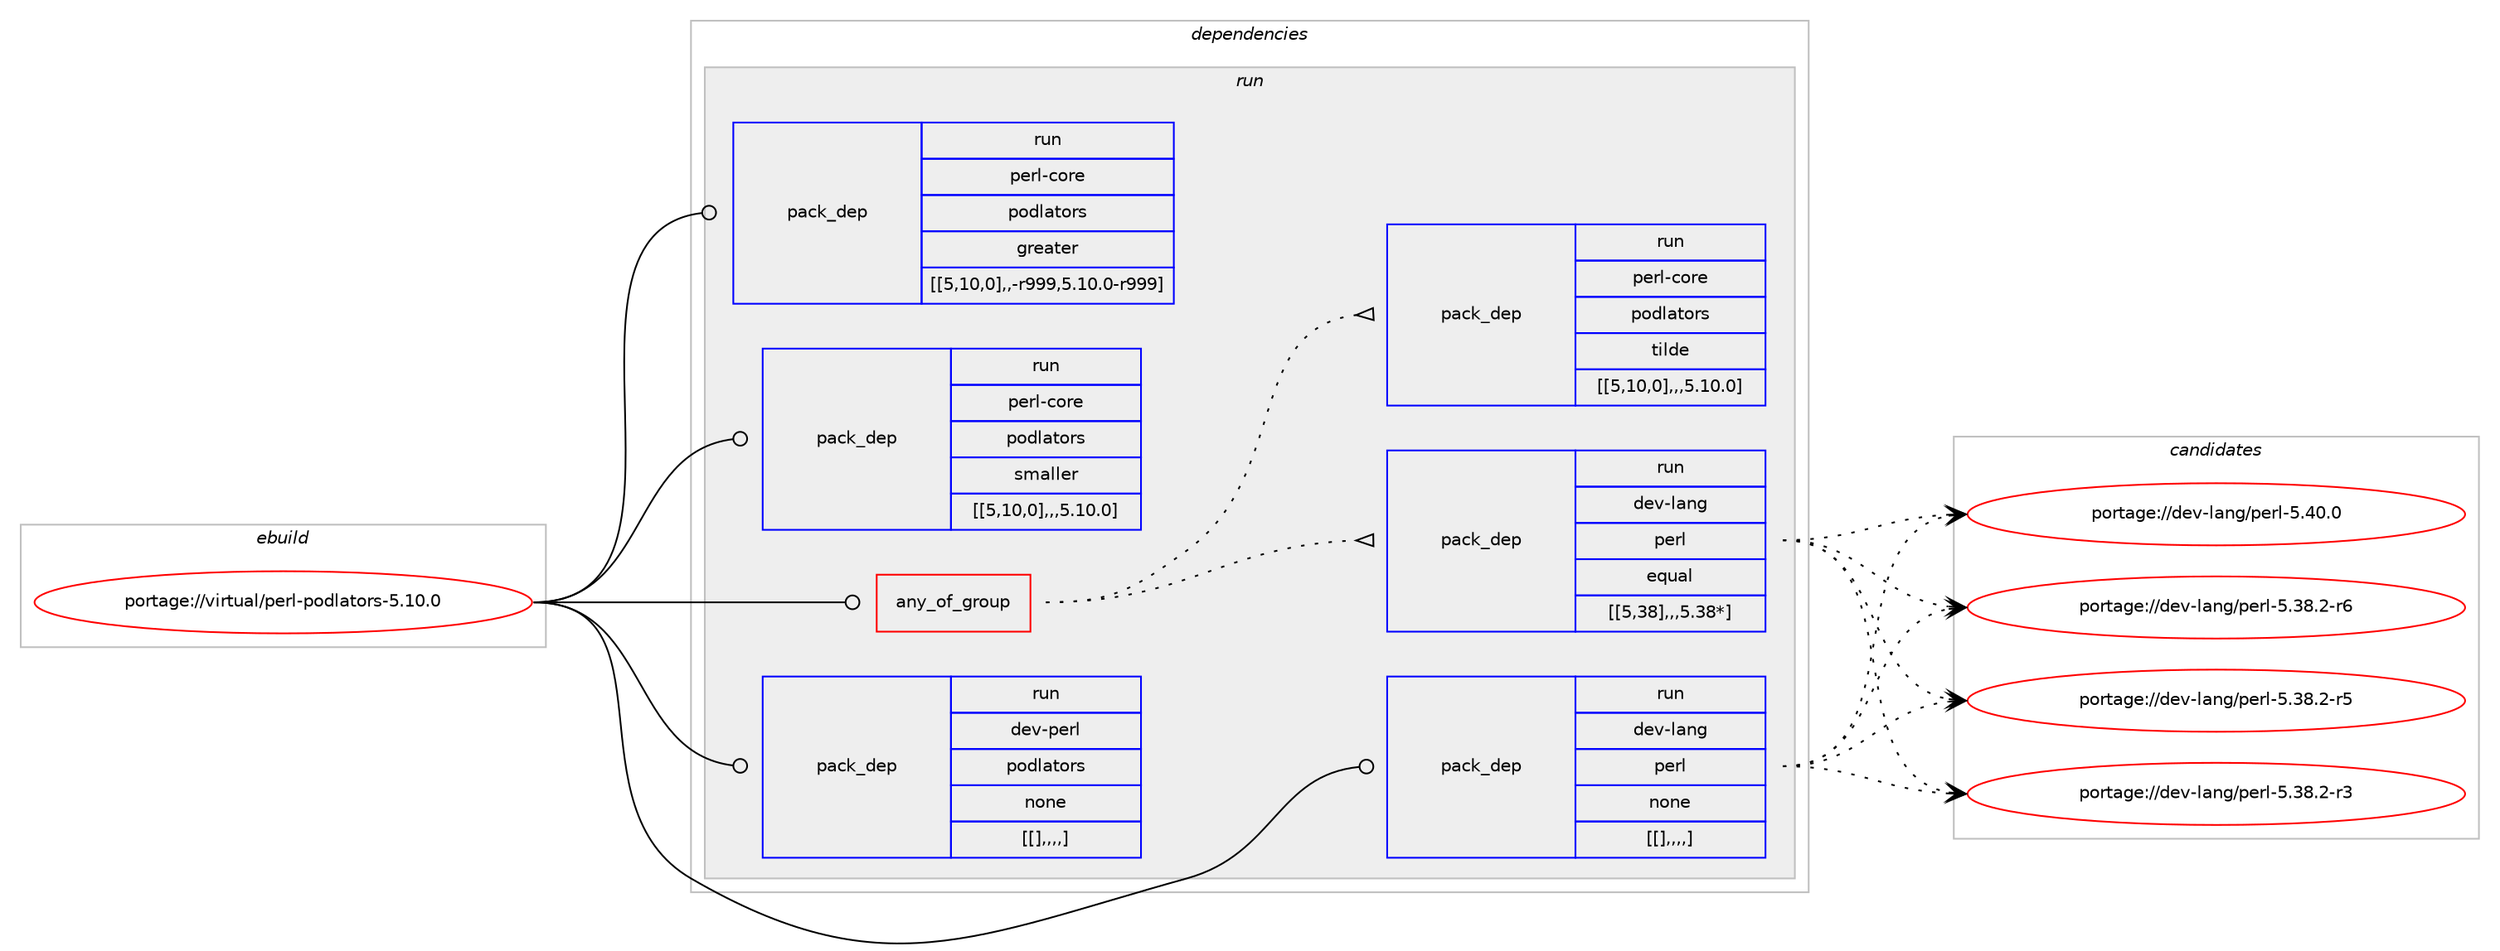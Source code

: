 digraph prolog {

# *************
# Graph options
# *************

newrank=true;
concentrate=true;
compound=true;
graph [rankdir=LR,fontname=Helvetica,fontsize=10,ranksep=1.5];#, ranksep=2.5, nodesep=0.2];
edge  [arrowhead=vee];
node  [fontname=Helvetica,fontsize=10];

# **********
# The ebuild
# **********

subgraph cluster_leftcol {
color=gray;
label=<<i>ebuild</i>>;
id [label="portage://virtual/perl-podlators-5.10.0", color=red, width=4, href="../virtual/perl-podlators-5.10.0.svg"];
}

# ****************
# The dependencies
# ****************

subgraph cluster_midcol {
color=gray;
label=<<i>dependencies</i>>;
subgraph cluster_compile {
fillcolor="#eeeeee";
style=filled;
label=<<i>compile</i>>;
}
subgraph cluster_compileandrun {
fillcolor="#eeeeee";
style=filled;
label=<<i>compile and run</i>>;
}
subgraph cluster_run {
fillcolor="#eeeeee";
style=filled;
label=<<i>run</i>>;
subgraph any136 {
dependency2288 [label=<<TABLE BORDER="0" CELLBORDER="1" CELLSPACING="0" CELLPADDING="4"><TR><TD CELLPADDING="10">any_of_group</TD></TR></TABLE>>, shape=none, color=red];subgraph pack1823 {
dependency2290 [label=<<TABLE BORDER="0" CELLBORDER="1" CELLSPACING="0" CELLPADDING="4" WIDTH="220"><TR><TD ROWSPAN="6" CELLPADDING="30">pack_dep</TD></TR><TR><TD WIDTH="110">run</TD></TR><TR><TD>dev-lang</TD></TR><TR><TD>perl</TD></TR><TR><TD>equal</TD></TR><TR><TD>[[5,38],,,5.38*]</TD></TR></TABLE>>, shape=none, color=blue];
}
dependency2288:e -> dependency2290:w [weight=20,style="dotted",arrowhead="oinv"];
subgraph pack1825 {
dependency2292 [label=<<TABLE BORDER="0" CELLBORDER="1" CELLSPACING="0" CELLPADDING="4" WIDTH="220"><TR><TD ROWSPAN="6" CELLPADDING="30">pack_dep</TD></TR><TR><TD WIDTH="110">run</TD></TR><TR><TD>perl-core</TD></TR><TR><TD>podlators</TD></TR><TR><TD>tilde</TD></TR><TR><TD>[[5,10,0],,,5.10.0]</TD></TR></TABLE>>, shape=none, color=blue];
}
dependency2288:e -> dependency2292:w [weight=20,style="dotted",arrowhead="oinv"];
}
id:e -> dependency2288:w [weight=20,style="solid",arrowhead="odot"];
subgraph pack1828 {
dependency2295 [label=<<TABLE BORDER="0" CELLBORDER="1" CELLSPACING="0" CELLPADDING="4" WIDTH="220"><TR><TD ROWSPAN="6" CELLPADDING="30">pack_dep</TD></TR><TR><TD WIDTH="110">run</TD></TR><TR><TD>dev-lang</TD></TR><TR><TD>perl</TD></TR><TR><TD>none</TD></TR><TR><TD>[[],,,,]</TD></TR></TABLE>>, shape=none, color=blue];
}
id:e -> dependency2295:w [weight=20,style="solid",arrowhead="odot"];
subgraph pack1829 {
dependency2297 [label=<<TABLE BORDER="0" CELLBORDER="1" CELLSPACING="0" CELLPADDING="4" WIDTH="220"><TR><TD ROWSPAN="6" CELLPADDING="30">pack_dep</TD></TR><TR><TD WIDTH="110">run</TD></TR><TR><TD>dev-perl</TD></TR><TR><TD>podlators</TD></TR><TR><TD>none</TD></TR><TR><TD>[[],,,,]</TD></TR></TABLE>>, shape=none, color=blue];
}
id:e -> dependency2297:w [weight=20,style="solid",arrowhead="odot"];
subgraph pack1831 {
dependency2299 [label=<<TABLE BORDER="0" CELLBORDER="1" CELLSPACING="0" CELLPADDING="4" WIDTH="220"><TR><TD ROWSPAN="6" CELLPADDING="30">pack_dep</TD></TR><TR><TD WIDTH="110">run</TD></TR><TR><TD>perl-core</TD></TR><TR><TD>podlators</TD></TR><TR><TD>greater</TD></TR><TR><TD>[[5,10,0],,-r999,5.10.0-r999]</TD></TR></TABLE>>, shape=none, color=blue];
}
id:e -> dependency2299:w [weight=20,style="solid",arrowhead="odot"];
subgraph pack1833 {
dependency2301 [label=<<TABLE BORDER="0" CELLBORDER="1" CELLSPACING="0" CELLPADDING="4" WIDTH="220"><TR><TD ROWSPAN="6" CELLPADDING="30">pack_dep</TD></TR><TR><TD WIDTH="110">run</TD></TR><TR><TD>perl-core</TD></TR><TR><TD>podlators</TD></TR><TR><TD>smaller</TD></TR><TR><TD>[[5,10,0],,,5.10.0]</TD></TR></TABLE>>, shape=none, color=blue];
}
id:e -> dependency2301:w [weight=20,style="solid",arrowhead="odot"];
}
}

# **************
# The candidates
# **************

subgraph cluster_choices {
rank=same;
color=gray;
label=<<i>candidates</i>>;

subgraph choice1820 {
color=black;
nodesep=1;
choice10010111845108971101034711210111410845534652484648 [label="portage://dev-lang/perl-5.40.0", color=red, width=4,href="../dev-lang/perl-5.40.0.svg"];
choice100101118451089711010347112101114108455346515646504511454 [label="portage://dev-lang/perl-5.38.2-r6", color=red, width=4,href="../dev-lang/perl-5.38.2-r6.svg"];
choice100101118451089711010347112101114108455346515646504511453 [label="portage://dev-lang/perl-5.38.2-r5", color=red, width=4,href="../dev-lang/perl-5.38.2-r5.svg"];
choice100101118451089711010347112101114108455346515646504511451 [label="portage://dev-lang/perl-5.38.2-r3", color=red, width=4,href="../dev-lang/perl-5.38.2-r3.svg"];
dependency2290:e -> choice10010111845108971101034711210111410845534652484648:w [style=dotted,weight="100"];
dependency2290:e -> choice100101118451089711010347112101114108455346515646504511454:w [style=dotted,weight="100"];
dependency2290:e -> choice100101118451089711010347112101114108455346515646504511453:w [style=dotted,weight="100"];
dependency2290:e -> choice100101118451089711010347112101114108455346515646504511451:w [style=dotted,weight="100"];
}
subgraph choice1828 {
color=black;
nodesep=1;
}
subgraph choice1829 {
color=black;
nodesep=1;
choice10010111845108971101034711210111410845534652484648 [label="portage://dev-lang/perl-5.40.0", color=red, width=4,href="../dev-lang/perl-5.40.0.svg"];
choice100101118451089711010347112101114108455346515646504511454 [label="portage://dev-lang/perl-5.38.2-r6", color=red, width=4,href="../dev-lang/perl-5.38.2-r6.svg"];
choice100101118451089711010347112101114108455346515646504511453 [label="portage://dev-lang/perl-5.38.2-r5", color=red, width=4,href="../dev-lang/perl-5.38.2-r5.svg"];
choice100101118451089711010347112101114108455346515646504511451 [label="portage://dev-lang/perl-5.38.2-r3", color=red, width=4,href="../dev-lang/perl-5.38.2-r3.svg"];
dependency2295:e -> choice10010111845108971101034711210111410845534652484648:w [style=dotted,weight="100"];
dependency2295:e -> choice100101118451089711010347112101114108455346515646504511454:w [style=dotted,weight="100"];
dependency2295:e -> choice100101118451089711010347112101114108455346515646504511453:w [style=dotted,weight="100"];
dependency2295:e -> choice100101118451089711010347112101114108455346515646504511451:w [style=dotted,weight="100"];
}
subgraph choice1832 {
color=black;
nodesep=1;
}
subgraph choice1833 {
color=black;
nodesep=1;
}
subgraph choice1834 {
color=black;
nodesep=1;
}
}

}
